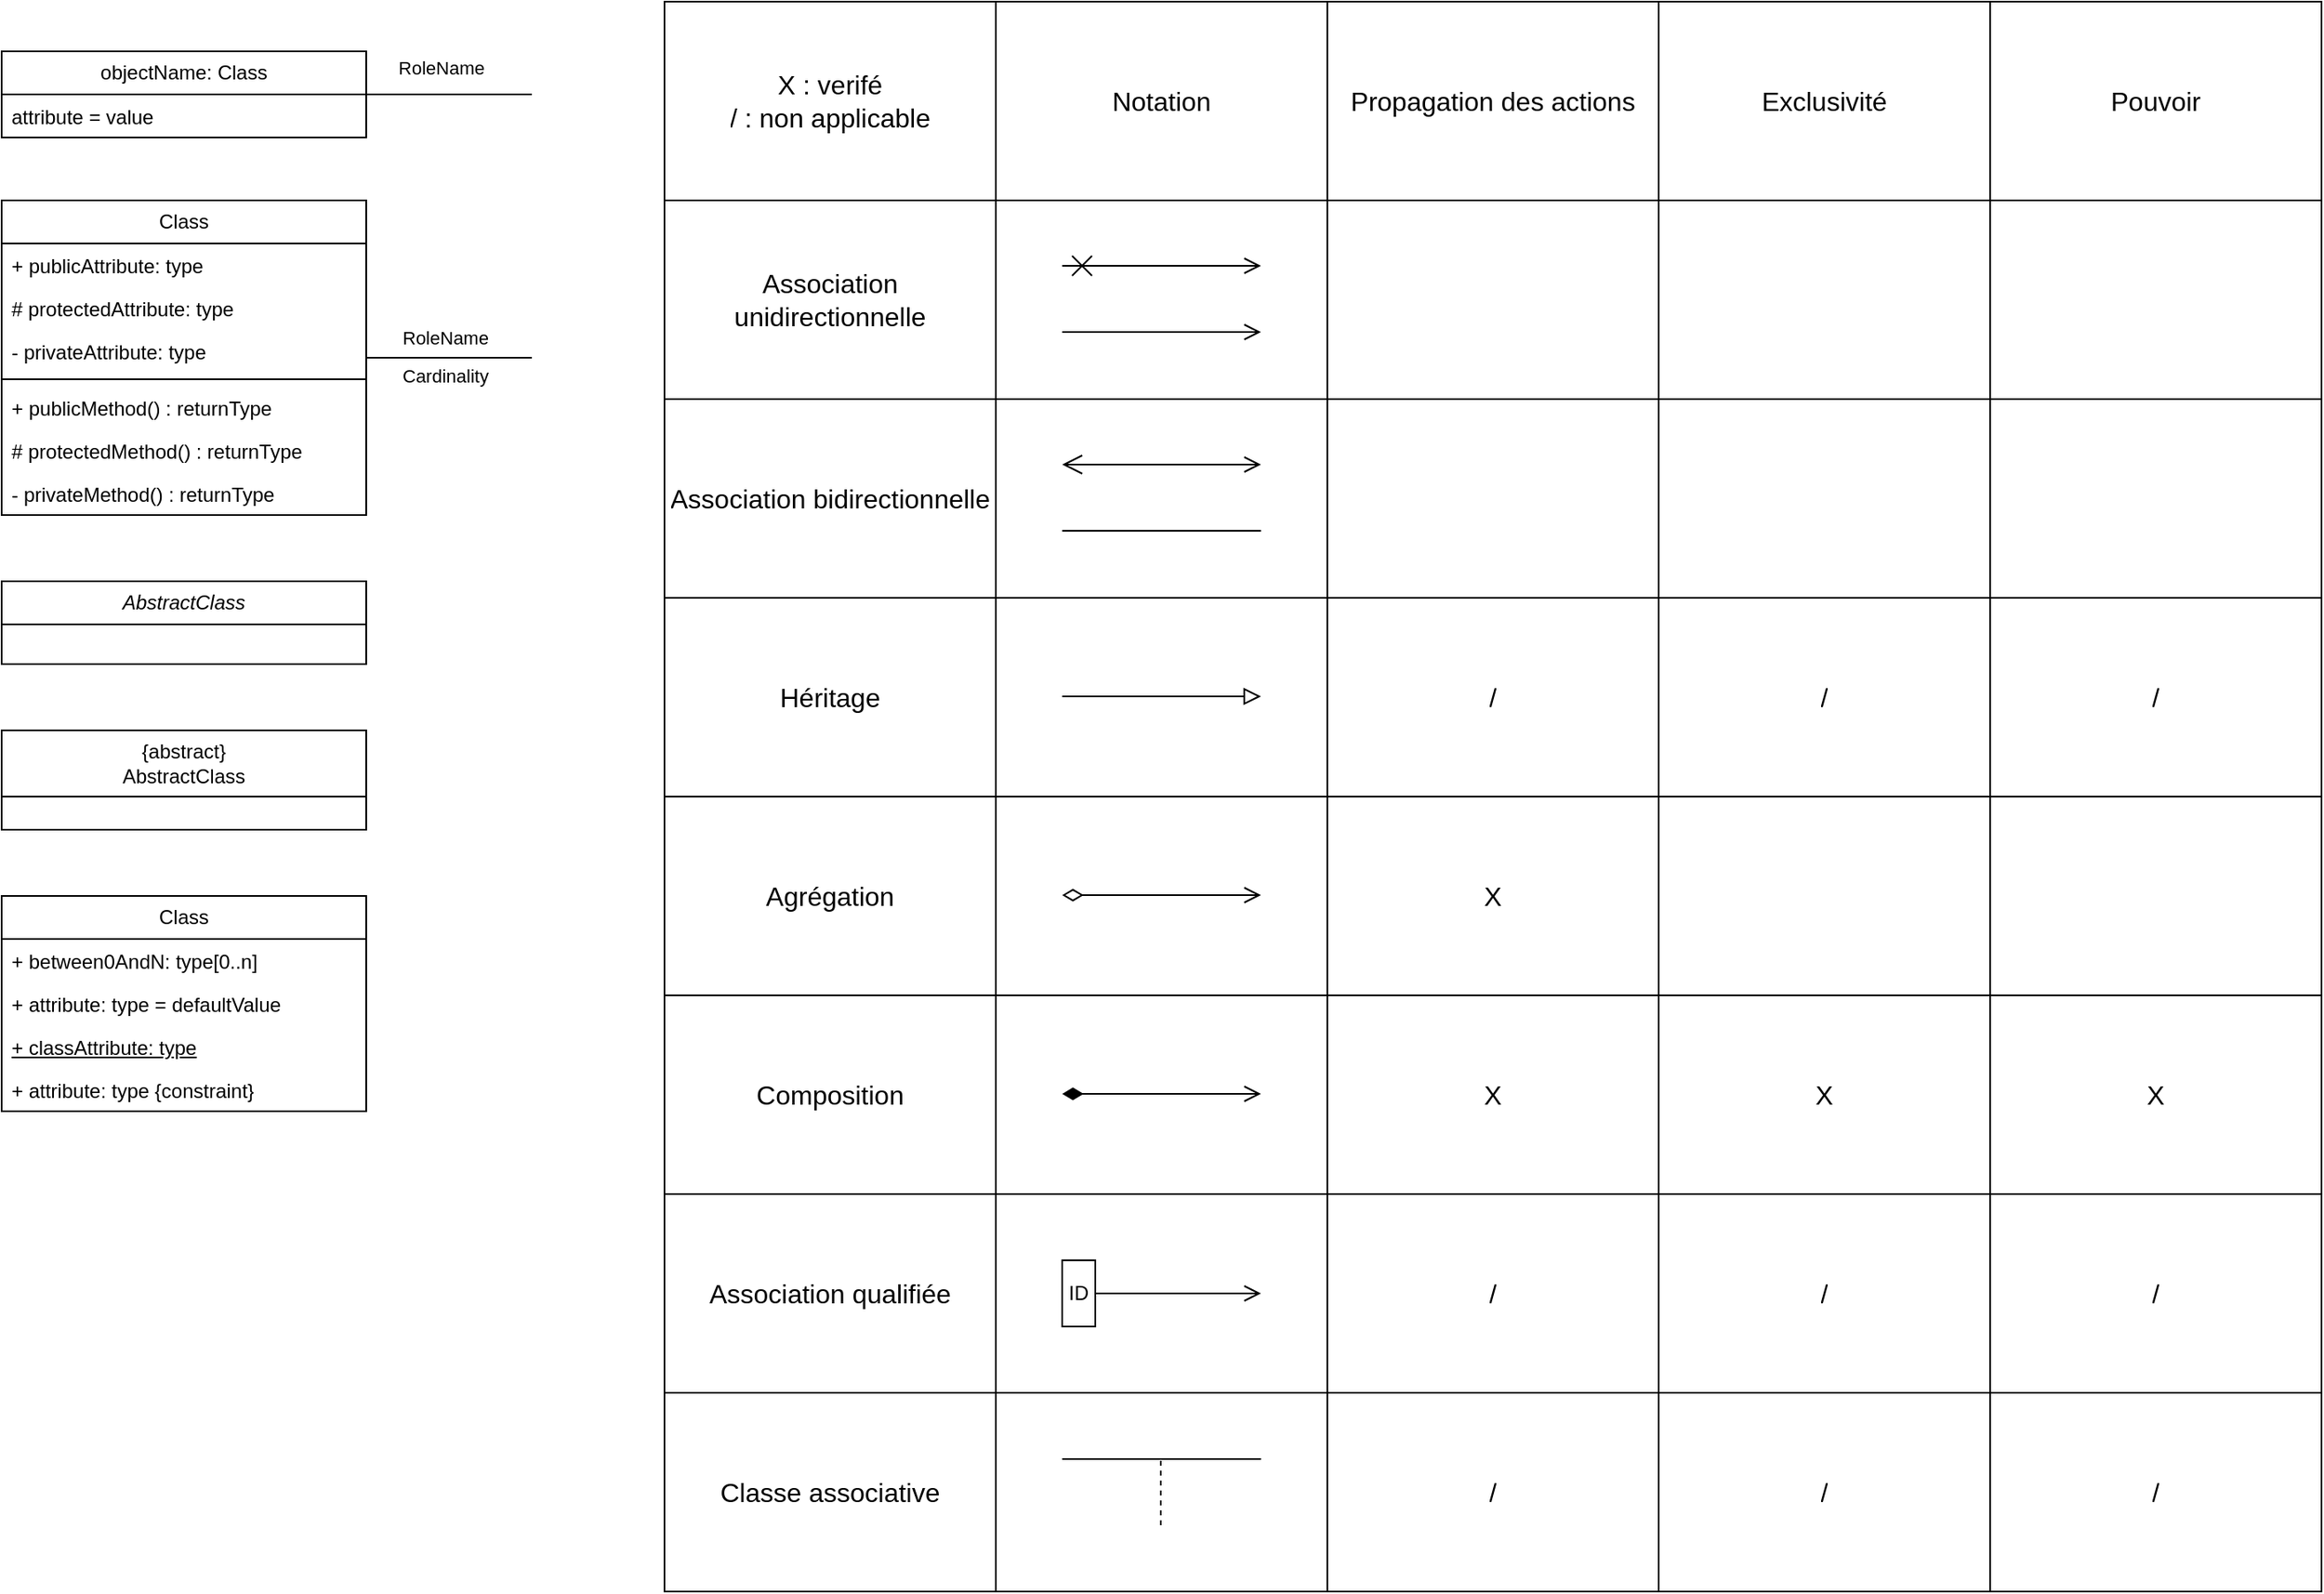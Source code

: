 <mxfile version="24.1.0" type="device">
  <diagram name="Page-1" id="8lOHCOlmDrYfSUapc80z">
    <mxGraphModel dx="1687" dy="987" grid="1" gridSize="10" guides="1" tooltips="1" connect="1" arrows="1" fold="1" page="1" pageScale="1" pageWidth="827" pageHeight="1169" math="0" shadow="0">
      <root>
        <mxCell id="0" />
        <mxCell id="1" parent="0" />
        <mxCell id="hsy_TQfEbhTopYD5MIXe-1" value="" style="shape=table;startSize=0;container=1;collapsible=0;childLayout=tableLayout;fontSize=16;swimlaneLine=1;fillColor=none;" parent="1" vertex="1">
          <mxGeometry x="480" y="400" width="1000" height="960" as="geometry" />
        </mxCell>
        <mxCell id="g7xZ_arEuvt7kssgpfFj-70" style="shape=tableRow;horizontal=0;startSize=0;swimlaneHead=0;swimlaneBody=0;strokeColor=inherit;top=0;left=0;bottom=0;right=0;collapsible=0;dropTarget=0;fillColor=none;points=[[0,0.5],[1,0.5]];portConstraint=eastwest;fontSize=16;" parent="hsy_TQfEbhTopYD5MIXe-1" vertex="1">
          <mxGeometry width="1000" height="120" as="geometry" />
        </mxCell>
        <mxCell id="g7xZ_arEuvt7kssgpfFj-71" value="X : verifé&lt;div&gt;/ : non applicable&lt;/div&gt;" style="shape=partialRectangle;html=1;whiteSpace=wrap;connectable=0;strokeColor=inherit;overflow=hidden;fillColor=none;top=0;left=0;bottom=0;right=0;pointerEvents=1;fontSize=16;container=1;" parent="g7xZ_arEuvt7kssgpfFj-70" vertex="1">
          <mxGeometry width="200" height="120" as="geometry">
            <mxRectangle width="200" height="120" as="alternateBounds" />
          </mxGeometry>
        </mxCell>
        <mxCell id="g7xZ_arEuvt7kssgpfFj-72" value="Notation" style="shape=partialRectangle;html=1;whiteSpace=wrap;connectable=0;strokeColor=inherit;overflow=hidden;fillColor=none;top=0;left=0;bottom=0;right=0;pointerEvents=1;fontSize=16;container=1;" parent="g7xZ_arEuvt7kssgpfFj-70" vertex="1">
          <mxGeometry x="200" width="200" height="120" as="geometry">
            <mxRectangle width="200" height="120" as="alternateBounds" />
          </mxGeometry>
        </mxCell>
        <mxCell id="g7xZ_arEuvt7kssgpfFj-73" value="Propagation des actions" style="shape=partialRectangle;html=1;whiteSpace=wrap;connectable=0;strokeColor=inherit;overflow=hidden;fillColor=none;top=0;left=0;bottom=0;right=0;pointerEvents=1;fontSize=16;container=1;" parent="g7xZ_arEuvt7kssgpfFj-70" vertex="1">
          <mxGeometry x="400" width="200" height="120" as="geometry">
            <mxRectangle width="200" height="120" as="alternateBounds" />
          </mxGeometry>
        </mxCell>
        <mxCell id="g7xZ_arEuvt7kssgpfFj-74" value="Exclusivité" style="shape=partialRectangle;html=1;whiteSpace=wrap;connectable=0;strokeColor=inherit;overflow=hidden;fillColor=none;top=0;left=0;bottom=0;right=0;pointerEvents=1;fontSize=16;container=1;" parent="g7xZ_arEuvt7kssgpfFj-70" vertex="1">
          <mxGeometry x="600" width="200" height="120" as="geometry">
            <mxRectangle width="200" height="120" as="alternateBounds" />
          </mxGeometry>
        </mxCell>
        <mxCell id="g7xZ_arEuvt7kssgpfFj-75" value="Pouvoir" style="shape=partialRectangle;html=1;whiteSpace=wrap;connectable=0;strokeColor=inherit;overflow=hidden;fillColor=none;top=0;left=0;bottom=0;right=0;pointerEvents=1;fontSize=16;container=1;" parent="g7xZ_arEuvt7kssgpfFj-70" vertex="1">
          <mxGeometry x="800" width="200" height="120" as="geometry">
            <mxRectangle width="200" height="120" as="alternateBounds" />
          </mxGeometry>
        </mxCell>
        <mxCell id="hsy_TQfEbhTopYD5MIXe-2" value="" style="shape=tableRow;horizontal=0;startSize=0;swimlaneHead=0;swimlaneBody=0;strokeColor=inherit;top=0;left=0;bottom=0;right=0;collapsible=0;dropTarget=0;fillColor=none;points=[[0,0.5],[1,0.5]];portConstraint=eastwest;fontSize=16;" parent="hsy_TQfEbhTopYD5MIXe-1" vertex="1">
          <mxGeometry y="120" width="1000" height="120" as="geometry" />
        </mxCell>
        <mxCell id="hsy_TQfEbhTopYD5MIXe-3" value="Association unidirectionnelle" style="shape=partialRectangle;html=1;whiteSpace=wrap;connectable=0;strokeColor=inherit;overflow=hidden;fillColor=none;top=0;left=0;bottom=0;right=0;pointerEvents=1;fontSize=16;container=1;" parent="hsy_TQfEbhTopYD5MIXe-2" vertex="1">
          <mxGeometry width="200" height="120" as="geometry">
            <mxRectangle width="200" height="120" as="alternateBounds" />
          </mxGeometry>
        </mxCell>
        <mxCell id="hsy_TQfEbhTopYD5MIXe-4" value="" style="shape=partialRectangle;html=1;whiteSpace=wrap;connectable=0;strokeColor=inherit;overflow=hidden;fillColor=none;top=0;left=0;bottom=0;right=0;pointerEvents=1;fontSize=16;container=1;" parent="hsy_TQfEbhTopYD5MIXe-2" vertex="1">
          <mxGeometry x="200" width="200" height="120" as="geometry">
            <mxRectangle width="200" height="120" as="alternateBounds" />
          </mxGeometry>
        </mxCell>
        <mxCell id="hsy_TQfEbhTopYD5MIXe-15" value="" style="endArrow=open;startArrow=cross;endFill=0;startFill=0;endSize=8;startSize=10;html=1;rounded=0;" parent="hsy_TQfEbhTopYD5MIXe-4" edge="1">
          <mxGeometry width="160" relative="1" as="geometry">
            <mxPoint x="40" y="39.5" as="sourcePoint" />
            <mxPoint x="160" y="39.5" as="targetPoint" />
          </mxGeometry>
        </mxCell>
        <mxCell id="hsy_TQfEbhTopYD5MIXe-16" value="" style="endArrow=open;startArrow=none;endFill=0;startFill=0;endSize=8;startSize=10;html=1;rounded=0;" parent="hsy_TQfEbhTopYD5MIXe-4" edge="1">
          <mxGeometry width="160" relative="1" as="geometry">
            <mxPoint x="40" y="79.5" as="sourcePoint" />
            <mxPoint x="160" y="79.5" as="targetPoint" />
          </mxGeometry>
        </mxCell>
        <mxCell id="g7xZ_arEuvt7kssgpfFj-52" value="" style="shape=partialRectangle;html=1;whiteSpace=wrap;connectable=0;strokeColor=inherit;overflow=hidden;fillColor=none;top=0;left=0;bottom=0;right=0;pointerEvents=1;fontSize=16;container=1;" parent="hsy_TQfEbhTopYD5MIXe-2" vertex="1">
          <mxGeometry x="400" width="200" height="120" as="geometry">
            <mxRectangle width="200" height="120" as="alternateBounds" />
          </mxGeometry>
        </mxCell>
        <mxCell id="g7xZ_arEuvt7kssgpfFj-45" value="" style="shape=partialRectangle;html=1;whiteSpace=wrap;connectable=0;strokeColor=inherit;overflow=hidden;fillColor=none;top=0;left=0;bottom=0;right=0;pointerEvents=1;fontSize=16;container=1;" parent="hsy_TQfEbhTopYD5MIXe-2" vertex="1">
          <mxGeometry x="600" width="200" height="120" as="geometry">
            <mxRectangle width="200" height="120" as="alternateBounds" />
          </mxGeometry>
        </mxCell>
        <mxCell id="g7xZ_arEuvt7kssgpfFj-76" style="shape=partialRectangle;html=1;whiteSpace=wrap;connectable=0;strokeColor=inherit;overflow=hidden;fillColor=none;top=0;left=0;bottom=0;right=0;pointerEvents=1;fontSize=16;container=1;" parent="hsy_TQfEbhTopYD5MIXe-2" vertex="1">
          <mxGeometry x="800" width="200" height="120" as="geometry">
            <mxRectangle width="200" height="120" as="alternateBounds" />
          </mxGeometry>
        </mxCell>
        <mxCell id="hsy_TQfEbhTopYD5MIXe-6" value="" style="shape=tableRow;horizontal=0;startSize=0;swimlaneHead=0;swimlaneBody=0;strokeColor=inherit;top=0;left=0;bottom=0;right=0;collapsible=0;dropTarget=0;fillColor=none;points=[[0,0.5],[1,0.5]];portConstraint=eastwest;fontSize=16;" parent="hsy_TQfEbhTopYD5MIXe-1" vertex="1">
          <mxGeometry y="240" width="1000" height="120" as="geometry" />
        </mxCell>
        <mxCell id="hsy_TQfEbhTopYD5MIXe-7" value="Association bidirectionnelle" style="shape=partialRectangle;html=1;whiteSpace=wrap;connectable=0;strokeColor=inherit;overflow=hidden;fillColor=none;top=0;left=0;bottom=0;right=0;pointerEvents=1;fontSize=16;container=1;" parent="hsy_TQfEbhTopYD5MIXe-6" vertex="1">
          <mxGeometry width="200" height="120" as="geometry">
            <mxRectangle width="200" height="120" as="alternateBounds" />
          </mxGeometry>
        </mxCell>
        <mxCell id="hsy_TQfEbhTopYD5MIXe-8" value="" style="shape=partialRectangle;html=1;whiteSpace=wrap;connectable=0;strokeColor=inherit;overflow=hidden;fillColor=none;top=0;left=0;bottom=0;right=0;pointerEvents=1;fontSize=16;container=1;" parent="hsy_TQfEbhTopYD5MIXe-6" vertex="1">
          <mxGeometry x="200" width="200" height="120" as="geometry">
            <mxRectangle width="200" height="120" as="alternateBounds" />
          </mxGeometry>
        </mxCell>
        <mxCell id="hsy_TQfEbhTopYD5MIXe-17" value="" style="endArrow=open;startArrow=open;endFill=0;startFill=0;endSize=8;startSize=10;html=1;rounded=0;" parent="hsy_TQfEbhTopYD5MIXe-8" edge="1">
          <mxGeometry width="160" relative="1" as="geometry">
            <mxPoint x="40" y="39.5" as="sourcePoint" />
            <mxPoint x="160" y="39.5" as="targetPoint" />
          </mxGeometry>
        </mxCell>
        <mxCell id="hsy_TQfEbhTopYD5MIXe-18" value="" style="endArrow=none;startArrow=none;endFill=0;startFill=0;endSize=8;startSize=10;html=1;rounded=0;" parent="hsy_TQfEbhTopYD5MIXe-8" edge="1">
          <mxGeometry width="160" relative="1" as="geometry">
            <mxPoint x="40" y="79.5" as="sourcePoint" />
            <mxPoint x="160" y="79.5" as="targetPoint" />
          </mxGeometry>
        </mxCell>
        <mxCell id="g7xZ_arEuvt7kssgpfFj-53" value="" style="shape=partialRectangle;html=1;whiteSpace=wrap;connectable=0;strokeColor=inherit;overflow=hidden;fillColor=none;top=0;left=0;bottom=0;right=0;pointerEvents=1;fontSize=16;container=1;" parent="hsy_TQfEbhTopYD5MIXe-6" vertex="1">
          <mxGeometry x="400" width="200" height="120" as="geometry">
            <mxRectangle width="200" height="120" as="alternateBounds" />
          </mxGeometry>
        </mxCell>
        <mxCell id="g7xZ_arEuvt7kssgpfFj-46" value="" style="shape=partialRectangle;html=1;whiteSpace=wrap;connectable=0;strokeColor=inherit;overflow=hidden;fillColor=none;top=0;left=0;bottom=0;right=0;pointerEvents=1;fontSize=16;container=1;" parent="hsy_TQfEbhTopYD5MIXe-6" vertex="1">
          <mxGeometry x="600" width="200" height="120" as="geometry">
            <mxRectangle width="200" height="120" as="alternateBounds" />
          </mxGeometry>
        </mxCell>
        <mxCell id="g7xZ_arEuvt7kssgpfFj-77" style="shape=partialRectangle;html=1;whiteSpace=wrap;connectable=0;strokeColor=inherit;overflow=hidden;fillColor=none;top=0;left=0;bottom=0;right=0;pointerEvents=1;fontSize=16;container=1;" parent="hsy_TQfEbhTopYD5MIXe-6" vertex="1">
          <mxGeometry x="800" width="200" height="120" as="geometry">
            <mxRectangle width="200" height="120" as="alternateBounds" />
          </mxGeometry>
        </mxCell>
        <mxCell id="g7xZ_arEuvt7kssgpfFj-1" style="shape=tableRow;horizontal=0;startSize=0;swimlaneHead=0;swimlaneBody=0;strokeColor=inherit;top=0;left=0;bottom=0;right=0;collapsible=0;dropTarget=0;fillColor=none;points=[[0,0.5],[1,0.5]];portConstraint=eastwest;fontSize=16;" parent="hsy_TQfEbhTopYD5MIXe-1" vertex="1">
          <mxGeometry y="360" width="1000" height="120" as="geometry" />
        </mxCell>
        <mxCell id="g7xZ_arEuvt7kssgpfFj-2" value="Héritage" style="shape=partialRectangle;html=1;whiteSpace=wrap;connectable=0;strokeColor=inherit;overflow=hidden;fillColor=none;top=0;left=0;bottom=0;right=0;pointerEvents=1;fontSize=16;container=1;" parent="g7xZ_arEuvt7kssgpfFj-1" vertex="1">
          <mxGeometry width="200" height="120" as="geometry">
            <mxRectangle width="200" height="120" as="alternateBounds" />
          </mxGeometry>
        </mxCell>
        <mxCell id="g7xZ_arEuvt7kssgpfFj-3" style="shape=partialRectangle;html=1;whiteSpace=wrap;connectable=0;strokeColor=inherit;overflow=hidden;fillColor=none;top=0;left=0;bottom=0;right=0;pointerEvents=1;fontSize=16;container=1;" parent="g7xZ_arEuvt7kssgpfFj-1" vertex="1">
          <mxGeometry x="200" width="200" height="120" as="geometry">
            <mxRectangle width="200" height="120" as="alternateBounds" />
          </mxGeometry>
        </mxCell>
        <mxCell id="g7xZ_arEuvt7kssgpfFj-4" value="" style="endArrow=block;startArrow=none;endFill=0;startFill=0;endSize=8;startSize=10;html=1;rounded=0;" parent="g7xZ_arEuvt7kssgpfFj-3" edge="1">
          <mxGeometry width="160" relative="1" as="geometry">
            <mxPoint x="40" y="59.5" as="sourcePoint" />
            <mxPoint x="160" y="59.5" as="targetPoint" />
          </mxGeometry>
        </mxCell>
        <mxCell id="g7xZ_arEuvt7kssgpfFj-54" value="/" style="shape=partialRectangle;html=1;whiteSpace=wrap;connectable=0;strokeColor=inherit;overflow=hidden;fillColor=none;top=0;left=0;bottom=0;right=0;pointerEvents=1;fontSize=16;container=1;" parent="g7xZ_arEuvt7kssgpfFj-1" vertex="1">
          <mxGeometry x="400" width="200" height="120" as="geometry">
            <mxRectangle width="200" height="120" as="alternateBounds" />
          </mxGeometry>
        </mxCell>
        <mxCell id="g7xZ_arEuvt7kssgpfFj-47" value="/" style="shape=partialRectangle;html=1;whiteSpace=wrap;connectable=0;strokeColor=inherit;overflow=hidden;fillColor=none;top=0;left=0;bottom=0;right=0;pointerEvents=1;fontSize=16;container=1;" parent="g7xZ_arEuvt7kssgpfFj-1" vertex="1">
          <mxGeometry x="600" width="200" height="120" as="geometry">
            <mxRectangle width="200" height="120" as="alternateBounds" />
          </mxGeometry>
        </mxCell>
        <mxCell id="g7xZ_arEuvt7kssgpfFj-78" value="/" style="shape=partialRectangle;html=1;whiteSpace=wrap;connectable=0;strokeColor=inherit;overflow=hidden;fillColor=none;top=0;left=0;bottom=0;right=0;pointerEvents=1;fontSize=16;container=1;" parent="g7xZ_arEuvt7kssgpfFj-1" vertex="1">
          <mxGeometry x="800" width="200" height="120" as="geometry">
            <mxRectangle width="200" height="120" as="alternateBounds" />
          </mxGeometry>
        </mxCell>
        <mxCell id="g7xZ_arEuvt7kssgpfFj-33" style="shape=tableRow;horizontal=0;startSize=0;swimlaneHead=0;swimlaneBody=0;strokeColor=inherit;top=0;left=0;bottom=0;right=0;collapsible=0;dropTarget=0;fillColor=none;points=[[0,0.5],[1,0.5]];portConstraint=eastwest;fontSize=16;" parent="hsy_TQfEbhTopYD5MIXe-1" vertex="1">
          <mxGeometry y="480" width="1000" height="120" as="geometry" />
        </mxCell>
        <mxCell id="g7xZ_arEuvt7kssgpfFj-34" value="Agrégation" style="shape=partialRectangle;html=1;whiteSpace=wrap;connectable=0;strokeColor=inherit;overflow=hidden;fillColor=none;top=0;left=0;bottom=0;right=0;pointerEvents=1;fontSize=16;container=1;" parent="g7xZ_arEuvt7kssgpfFj-33" vertex="1">
          <mxGeometry width="200" height="120" as="geometry">
            <mxRectangle width="200" height="120" as="alternateBounds" />
          </mxGeometry>
        </mxCell>
        <mxCell id="g7xZ_arEuvt7kssgpfFj-35" style="shape=partialRectangle;html=1;whiteSpace=wrap;connectable=0;strokeColor=inherit;overflow=hidden;fillColor=none;top=0;left=0;bottom=0;right=0;pointerEvents=1;fontSize=16;container=1;" parent="g7xZ_arEuvt7kssgpfFj-33" vertex="1">
          <mxGeometry x="200" width="200" height="120" as="geometry">
            <mxRectangle width="200" height="120" as="alternateBounds" />
          </mxGeometry>
        </mxCell>
        <mxCell id="g7xZ_arEuvt7kssgpfFj-41" value="" style="endArrow=open;startArrow=diamondThin;endFill=0;startFill=0;endSize=8;startSize=10;html=1;rounded=0;" parent="g7xZ_arEuvt7kssgpfFj-35" edge="1">
          <mxGeometry width="160" relative="1" as="geometry">
            <mxPoint x="40" y="59.5" as="sourcePoint" />
            <mxPoint x="160" y="59.5" as="targetPoint" />
          </mxGeometry>
        </mxCell>
        <mxCell id="g7xZ_arEuvt7kssgpfFj-55" value="X" style="shape=partialRectangle;html=1;whiteSpace=wrap;connectable=0;strokeColor=inherit;overflow=hidden;fillColor=none;top=0;left=0;bottom=0;right=0;pointerEvents=1;fontSize=16;container=1;" parent="g7xZ_arEuvt7kssgpfFj-33" vertex="1">
          <mxGeometry x="400" width="200" height="120" as="geometry">
            <mxRectangle width="200" height="120" as="alternateBounds" />
          </mxGeometry>
        </mxCell>
        <mxCell id="g7xZ_arEuvt7kssgpfFj-48" value="" style="shape=partialRectangle;html=1;whiteSpace=wrap;connectable=0;strokeColor=inherit;overflow=hidden;fillColor=none;top=0;left=0;bottom=0;right=0;pointerEvents=1;fontSize=16;container=1;" parent="g7xZ_arEuvt7kssgpfFj-33" vertex="1">
          <mxGeometry x="600" width="200" height="120" as="geometry">
            <mxRectangle width="200" height="120" as="alternateBounds" />
          </mxGeometry>
        </mxCell>
        <mxCell id="g7xZ_arEuvt7kssgpfFj-79" style="shape=partialRectangle;html=1;whiteSpace=wrap;connectable=0;strokeColor=inherit;overflow=hidden;fillColor=none;top=0;left=0;bottom=0;right=0;pointerEvents=1;fontSize=16;container=1;" parent="g7xZ_arEuvt7kssgpfFj-33" vertex="1">
          <mxGeometry x="800" width="200" height="120" as="geometry">
            <mxRectangle width="200" height="120" as="alternateBounds" />
          </mxGeometry>
        </mxCell>
        <mxCell id="g7xZ_arEuvt7kssgpfFj-18" style="shape=tableRow;horizontal=0;startSize=0;swimlaneHead=0;swimlaneBody=0;strokeColor=inherit;top=0;left=0;bottom=0;right=0;collapsible=0;dropTarget=0;fillColor=none;points=[[0,0.5],[1,0.5]];portConstraint=eastwest;fontSize=16;" parent="hsy_TQfEbhTopYD5MIXe-1" vertex="1">
          <mxGeometry y="600" width="1000" height="120" as="geometry" />
        </mxCell>
        <mxCell id="g7xZ_arEuvt7kssgpfFj-19" value="Composition" style="shape=partialRectangle;html=1;whiteSpace=wrap;connectable=0;strokeColor=inherit;overflow=hidden;fillColor=none;top=0;left=0;bottom=0;right=0;pointerEvents=1;fontSize=16;container=1;" parent="g7xZ_arEuvt7kssgpfFj-18" vertex="1">
          <mxGeometry width="200" height="120" as="geometry">
            <mxRectangle width="200" height="120" as="alternateBounds" />
          </mxGeometry>
        </mxCell>
        <mxCell id="g7xZ_arEuvt7kssgpfFj-20" style="shape=partialRectangle;html=1;whiteSpace=wrap;connectable=0;strokeColor=inherit;overflow=hidden;fillColor=none;top=0;left=0;bottom=0;right=0;pointerEvents=1;fontSize=16;container=1;" parent="g7xZ_arEuvt7kssgpfFj-18" vertex="1">
          <mxGeometry x="200" width="200" height="120" as="geometry">
            <mxRectangle width="200" height="120" as="alternateBounds" />
          </mxGeometry>
        </mxCell>
        <mxCell id="g7xZ_arEuvt7kssgpfFj-21" value="" style="endArrow=open;startArrow=diamondThin;endFill=0;startFill=1;endSize=8;startSize=10;html=1;rounded=0;" parent="g7xZ_arEuvt7kssgpfFj-20" edge="1">
          <mxGeometry width="160" relative="1" as="geometry">
            <mxPoint x="40" y="59.5" as="sourcePoint" />
            <mxPoint x="160" y="59.5" as="targetPoint" />
          </mxGeometry>
        </mxCell>
        <mxCell id="g7xZ_arEuvt7kssgpfFj-56" value="X" style="shape=partialRectangle;html=1;whiteSpace=wrap;connectable=0;strokeColor=inherit;overflow=hidden;fillColor=none;top=0;left=0;bottom=0;right=0;pointerEvents=1;fontSize=16;container=1;" parent="g7xZ_arEuvt7kssgpfFj-18" vertex="1">
          <mxGeometry x="400" width="200" height="120" as="geometry">
            <mxRectangle width="200" height="120" as="alternateBounds" />
          </mxGeometry>
        </mxCell>
        <mxCell id="g7xZ_arEuvt7kssgpfFj-49" value="X" style="shape=partialRectangle;html=1;whiteSpace=wrap;connectable=0;strokeColor=inherit;overflow=hidden;fillColor=none;top=0;left=0;bottom=0;right=0;pointerEvents=1;fontSize=16;container=1;" parent="g7xZ_arEuvt7kssgpfFj-18" vertex="1">
          <mxGeometry x="600" width="200" height="120" as="geometry">
            <mxRectangle width="200" height="120" as="alternateBounds" />
          </mxGeometry>
        </mxCell>
        <mxCell id="g7xZ_arEuvt7kssgpfFj-80" value="X" style="shape=partialRectangle;html=1;whiteSpace=wrap;connectable=0;strokeColor=inherit;overflow=hidden;fillColor=none;top=0;left=0;bottom=0;right=0;pointerEvents=1;fontSize=16;container=1;" parent="g7xZ_arEuvt7kssgpfFj-18" vertex="1">
          <mxGeometry x="800" width="200" height="120" as="geometry">
            <mxRectangle width="200" height="120" as="alternateBounds" />
          </mxGeometry>
        </mxCell>
        <mxCell id="1vd5_LuL-nNO_F7_YDlB-3" style="shape=tableRow;horizontal=0;startSize=0;swimlaneHead=0;swimlaneBody=0;strokeColor=inherit;top=0;left=0;bottom=0;right=0;collapsible=0;dropTarget=0;fillColor=none;points=[[0,0.5],[1,0.5]];portConstraint=eastwest;fontSize=16;" parent="hsy_TQfEbhTopYD5MIXe-1" vertex="1">
          <mxGeometry y="720" width="1000" height="120" as="geometry" />
        </mxCell>
        <mxCell id="1vd5_LuL-nNO_F7_YDlB-4" value="Association qualifiée" style="shape=partialRectangle;html=1;whiteSpace=wrap;connectable=0;strokeColor=inherit;overflow=hidden;fillColor=none;top=0;left=0;bottom=0;right=0;pointerEvents=1;fontSize=16;container=1;" parent="1vd5_LuL-nNO_F7_YDlB-3" vertex="1">
          <mxGeometry width="200" height="120" as="geometry">
            <mxRectangle width="200" height="120" as="alternateBounds" />
          </mxGeometry>
        </mxCell>
        <mxCell id="1vd5_LuL-nNO_F7_YDlB-5" style="shape=partialRectangle;html=1;whiteSpace=wrap;connectable=0;strokeColor=inherit;overflow=hidden;fillColor=none;top=0;left=0;bottom=0;right=0;pointerEvents=1;fontSize=16;container=1;" parent="1vd5_LuL-nNO_F7_YDlB-3" vertex="1">
          <mxGeometry x="200" width="200" height="120" as="geometry">
            <mxRectangle width="200" height="120" as="alternateBounds" />
          </mxGeometry>
        </mxCell>
        <mxCell id="1vd5_LuL-nNO_F7_YDlB-10" value="ID" style="rounded=0;whiteSpace=wrap;html=1;fillColor=none;" parent="1vd5_LuL-nNO_F7_YDlB-5" vertex="1">
          <mxGeometry x="40" y="40" width="20" height="40" as="geometry" />
        </mxCell>
        <mxCell id="1vd5_LuL-nNO_F7_YDlB-9" value="" style="endArrow=open;startArrow=none;endFill=0;startFill=0;endSize=8;startSize=10;html=1;rounded=0;exitX=1;exitY=0.5;exitDx=0;exitDy=0;" parent="1vd5_LuL-nNO_F7_YDlB-5" source="1vd5_LuL-nNO_F7_YDlB-10" edge="1">
          <mxGeometry width="160" relative="1" as="geometry">
            <mxPoint x="70" y="70" as="sourcePoint" />
            <mxPoint x="160" y="60" as="targetPoint" />
          </mxGeometry>
        </mxCell>
        <mxCell id="1vd5_LuL-nNO_F7_YDlB-6" value="/" style="shape=partialRectangle;html=1;whiteSpace=wrap;connectable=0;strokeColor=inherit;overflow=hidden;fillColor=none;top=0;left=0;bottom=0;right=0;pointerEvents=1;fontSize=16;container=1;" parent="1vd5_LuL-nNO_F7_YDlB-3" vertex="1">
          <mxGeometry x="400" width="200" height="120" as="geometry">
            <mxRectangle width="200" height="120" as="alternateBounds" />
          </mxGeometry>
        </mxCell>
        <mxCell id="1vd5_LuL-nNO_F7_YDlB-7" value="/" style="shape=partialRectangle;html=1;whiteSpace=wrap;connectable=0;strokeColor=inherit;overflow=hidden;fillColor=none;top=0;left=0;bottom=0;right=0;pointerEvents=1;fontSize=16;container=1;" parent="1vd5_LuL-nNO_F7_YDlB-3" vertex="1">
          <mxGeometry x="600" width="200" height="120" as="geometry">
            <mxRectangle width="200" height="120" as="alternateBounds" />
          </mxGeometry>
        </mxCell>
        <mxCell id="1vd5_LuL-nNO_F7_YDlB-8" value="/" style="shape=partialRectangle;html=1;whiteSpace=wrap;connectable=0;strokeColor=inherit;overflow=hidden;fillColor=none;top=0;left=0;bottom=0;right=0;pointerEvents=1;fontSize=16;container=1;" parent="1vd5_LuL-nNO_F7_YDlB-3" vertex="1">
          <mxGeometry x="800" width="200" height="120" as="geometry">
            <mxRectangle width="200" height="120" as="alternateBounds" />
          </mxGeometry>
        </mxCell>
        <mxCell id="1vd5_LuL-nNO_F7_YDlB-11" style="shape=tableRow;horizontal=0;startSize=0;swimlaneHead=0;swimlaneBody=0;strokeColor=inherit;top=0;left=0;bottom=0;right=0;collapsible=0;dropTarget=0;fillColor=none;points=[[0,0.5],[1,0.5]];portConstraint=eastwest;fontSize=16;" parent="hsy_TQfEbhTopYD5MIXe-1" vertex="1">
          <mxGeometry y="840" width="1000" height="120" as="geometry" />
        </mxCell>
        <mxCell id="1vd5_LuL-nNO_F7_YDlB-12" value="Classe associative" style="shape=partialRectangle;html=1;whiteSpace=wrap;connectable=0;strokeColor=inherit;overflow=hidden;fillColor=none;top=0;left=0;bottom=0;right=0;pointerEvents=1;fontSize=16;container=1;" parent="1vd5_LuL-nNO_F7_YDlB-11" vertex="1">
          <mxGeometry width="200" height="120" as="geometry">
            <mxRectangle width="200" height="120" as="alternateBounds" />
          </mxGeometry>
        </mxCell>
        <mxCell id="1vd5_LuL-nNO_F7_YDlB-13" style="shape=partialRectangle;html=1;whiteSpace=wrap;connectable=0;strokeColor=inherit;overflow=hidden;fillColor=none;top=0;left=0;bottom=0;right=0;pointerEvents=1;fontSize=16;container=1;" parent="1vd5_LuL-nNO_F7_YDlB-11" vertex="1">
          <mxGeometry x="200" width="200" height="120" as="geometry">
            <mxRectangle width="200" height="120" as="alternateBounds" />
          </mxGeometry>
        </mxCell>
        <mxCell id="1vd5_LuL-nNO_F7_YDlB-18" value="" style="endArrow=none;startArrow=none;endFill=0;startFill=0;endSize=8;startSize=10;html=1;rounded=0;" parent="1vd5_LuL-nNO_F7_YDlB-13" edge="1">
          <mxGeometry width="160" relative="1" as="geometry">
            <mxPoint x="40" y="40" as="sourcePoint" />
            <mxPoint x="160" y="40" as="targetPoint" />
          </mxGeometry>
        </mxCell>
        <mxCell id="1vd5_LuL-nNO_F7_YDlB-19" value="" style="endArrow=none;startArrow=none;endFill=0;startFill=0;endSize=8;startSize=10;html=1;rounded=0;dashed=1;" parent="1vd5_LuL-nNO_F7_YDlB-13" edge="1">
          <mxGeometry width="160" relative="1" as="geometry">
            <mxPoint x="99.5" y="80" as="sourcePoint" />
            <mxPoint x="99.5" y="40" as="targetPoint" />
          </mxGeometry>
        </mxCell>
        <mxCell id="1vd5_LuL-nNO_F7_YDlB-14" value="/" style="shape=partialRectangle;html=1;whiteSpace=wrap;connectable=0;strokeColor=inherit;overflow=hidden;fillColor=none;top=0;left=0;bottom=0;right=0;pointerEvents=1;fontSize=16;container=1;" parent="1vd5_LuL-nNO_F7_YDlB-11" vertex="1">
          <mxGeometry x="400" width="200" height="120" as="geometry">
            <mxRectangle width="200" height="120" as="alternateBounds" />
          </mxGeometry>
        </mxCell>
        <mxCell id="1vd5_LuL-nNO_F7_YDlB-15" value="/" style="shape=partialRectangle;html=1;whiteSpace=wrap;connectable=0;strokeColor=inherit;overflow=hidden;fillColor=none;top=0;left=0;bottom=0;right=0;pointerEvents=1;fontSize=16;container=1;" parent="1vd5_LuL-nNO_F7_YDlB-11" vertex="1">
          <mxGeometry x="600" width="200" height="120" as="geometry">
            <mxRectangle width="200" height="120" as="alternateBounds" />
          </mxGeometry>
        </mxCell>
        <mxCell id="1vd5_LuL-nNO_F7_YDlB-16" value="/" style="shape=partialRectangle;html=1;whiteSpace=wrap;connectable=0;strokeColor=inherit;overflow=hidden;fillColor=none;top=0;left=0;bottom=0;right=0;pointerEvents=1;fontSize=16;container=1;" parent="1vd5_LuL-nNO_F7_YDlB-11" vertex="1">
          <mxGeometry x="800" width="200" height="120" as="geometry">
            <mxRectangle width="200" height="120" as="alternateBounds" />
          </mxGeometry>
        </mxCell>
        <mxCell id="Pb2arIrTU9XFgY2DHt_e-15" style="rounded=0;orthogonalLoop=1;jettySize=auto;html=1;endArrow=none;endFill=0;" parent="1" source="Pb2arIrTU9XFgY2DHt_e-1" edge="1">
          <mxGeometry relative="1" as="geometry">
            <mxPoint x="400" y="615" as="targetPoint" />
          </mxGeometry>
        </mxCell>
        <mxCell id="Pb2arIrTU9XFgY2DHt_e-16" value="RoleName" style="edgeLabel;html=1;align=left;verticalAlign=middle;resizable=0;points=[];" parent="Pb2arIrTU9XFgY2DHt_e-15" vertex="1" connectable="0">
          <mxGeometry x="-0.71" y="-1" relative="1" as="geometry">
            <mxPoint x="5" y="-13" as="offset" />
          </mxGeometry>
        </mxCell>
        <mxCell id="Pb2arIrTU9XFgY2DHt_e-17" value="Cardinality" style="edgeLabel;html=1;align=left;verticalAlign=middle;resizable=0;points=[];" parent="Pb2arIrTU9XFgY2DHt_e-15" vertex="1" connectable="0">
          <mxGeometry x="-0.465" relative="1" as="geometry">
            <mxPoint x="-7" y="11" as="offset" />
          </mxGeometry>
        </mxCell>
        <mxCell id="Pb2arIrTU9XFgY2DHt_e-1" value="Class" style="swimlane;fontStyle=0;childLayout=stackLayout;horizontal=1;startSize=26;fillColor=none;horizontalStack=0;resizeParent=1;resizeParentMax=0;resizeLast=0;collapsible=1;marginBottom=0;whiteSpace=wrap;html=1;" parent="1" vertex="1">
          <mxGeometry x="80" y="520" width="220" height="190" as="geometry" />
        </mxCell>
        <mxCell id="Pb2arIrTU9XFgY2DHt_e-2" value="+ publicAttribute: type" style="text;strokeColor=none;fillColor=none;align=left;verticalAlign=top;spacingLeft=4;spacingRight=4;overflow=hidden;rotatable=0;points=[[0,0.5],[1,0.5]];portConstraint=eastwest;whiteSpace=wrap;html=1;" parent="Pb2arIrTU9XFgY2DHt_e-1" vertex="1">
          <mxGeometry y="26" width="220" height="26" as="geometry" />
        </mxCell>
        <mxCell id="Pb2arIrTU9XFgY2DHt_e-3" value="# protectedAttribute: type" style="text;strokeColor=none;fillColor=none;align=left;verticalAlign=top;spacingLeft=4;spacingRight=4;overflow=hidden;rotatable=0;points=[[0,0.5],[1,0.5]];portConstraint=eastwest;whiteSpace=wrap;html=1;" parent="Pb2arIrTU9XFgY2DHt_e-1" vertex="1">
          <mxGeometry y="52" width="220" height="26" as="geometry" />
        </mxCell>
        <mxCell id="Pb2arIrTU9XFgY2DHt_e-13" value="- privateAttribute: type" style="text;strokeColor=none;fillColor=none;align=left;verticalAlign=top;spacingLeft=4;spacingRight=4;overflow=hidden;rotatable=0;points=[[0,0.5],[1,0.5]];portConstraint=eastwest;whiteSpace=wrap;html=1;" parent="Pb2arIrTU9XFgY2DHt_e-1" vertex="1">
          <mxGeometry y="78" width="220" height="26" as="geometry" />
        </mxCell>
        <mxCell id="Pb2arIrTU9XFgY2DHt_e-14" value="" style="line;strokeWidth=1;fillColor=none;align=left;verticalAlign=middle;spacingTop=-1;spacingLeft=3;spacingRight=3;rotatable=0;labelPosition=right;points=[];portConstraint=eastwest;strokeColor=inherit;" parent="Pb2arIrTU9XFgY2DHt_e-1" vertex="1">
          <mxGeometry y="104" width="220" height="8" as="geometry" />
        </mxCell>
        <mxCell id="Pb2arIrTU9XFgY2DHt_e-4" value="+ publicMethod() : returnType" style="text;strokeColor=none;fillColor=none;align=left;verticalAlign=top;spacingLeft=4;spacingRight=4;overflow=hidden;rotatable=0;points=[[0,0.5],[1,0.5]];portConstraint=eastwest;whiteSpace=wrap;html=1;" parent="Pb2arIrTU9XFgY2DHt_e-1" vertex="1">
          <mxGeometry y="112" width="220" height="26" as="geometry" />
        </mxCell>
        <mxCell id="Pb2arIrTU9XFgY2DHt_e-19" value="# protectedMethod() : returnType" style="text;strokeColor=none;fillColor=none;align=left;verticalAlign=top;spacingLeft=4;spacingRight=4;overflow=hidden;rotatable=0;points=[[0,0.5],[1,0.5]];portConstraint=eastwest;whiteSpace=wrap;html=1;" parent="Pb2arIrTU9XFgY2DHt_e-1" vertex="1">
          <mxGeometry y="138" width="220" height="26" as="geometry" />
        </mxCell>
        <mxCell id="Pb2arIrTU9XFgY2DHt_e-31" value="- privateMethod() : returnType" style="text;strokeColor=none;fillColor=none;align=left;verticalAlign=top;spacingLeft=4;spacingRight=4;overflow=hidden;rotatable=0;points=[[0,0.5],[1,0.5]];portConstraint=eastwest;whiteSpace=wrap;html=1;" parent="Pb2arIrTU9XFgY2DHt_e-1" vertex="1">
          <mxGeometry y="164" width="220" height="26" as="geometry" />
        </mxCell>
        <mxCell id="Pb2arIrTU9XFgY2DHt_e-35" style="edgeStyle=orthogonalEdgeStyle;rounded=0;orthogonalLoop=1;jettySize=auto;html=1;endArrow=none;endFill=0;" parent="1" source="Pb2arIrTU9XFgY2DHt_e-21" edge="1">
          <mxGeometry relative="1" as="geometry">
            <mxPoint x="400" y="456" as="targetPoint" />
          </mxGeometry>
        </mxCell>
        <mxCell id="Pb2arIrTU9XFgY2DHt_e-37" value="RoleName" style="edgeLabel;html=1;align=center;verticalAlign=middle;resizable=0;points=[];" parent="Pb2arIrTU9XFgY2DHt_e-35" vertex="1" connectable="0">
          <mxGeometry x="-0.244" y="3" relative="1" as="geometry">
            <mxPoint x="7" y="-13" as="offset" />
          </mxGeometry>
        </mxCell>
        <mxCell id="Pb2arIrTU9XFgY2DHt_e-21" value="objectName: Class" style="swimlane;fontStyle=0;childLayout=stackLayout;horizontal=1;startSize=26;fillColor=none;horizontalStack=0;resizeParent=1;resizeParentMax=0;resizeLast=0;collapsible=1;marginBottom=0;whiteSpace=wrap;html=1;" parent="1" vertex="1">
          <mxGeometry x="80" y="430" width="220" height="52" as="geometry" />
        </mxCell>
        <mxCell id="Pb2arIrTU9XFgY2DHt_e-29" value="attribute = value" style="text;strokeColor=none;fillColor=none;align=left;verticalAlign=top;spacingLeft=4;spacingRight=4;overflow=hidden;rotatable=0;points=[[0,0.5],[1,0.5]];portConstraint=eastwest;whiteSpace=wrap;html=1;" parent="Pb2arIrTU9XFgY2DHt_e-21" vertex="1">
          <mxGeometry y="26" width="220" height="26" as="geometry" />
        </mxCell>
        <mxCell id="g7xZ_arEuvt7kssgpfFj-5" value="&lt;i&gt;AbstractClass&lt;/i&gt;" style="swimlane;fontStyle=0;childLayout=stackLayout;horizontal=1;startSize=26;fillColor=none;horizontalStack=0;resizeParent=1;resizeParentMax=0;resizeLast=0;collapsible=1;marginBottom=0;whiteSpace=wrap;html=1;" parent="1" vertex="1">
          <mxGeometry x="80" y="750" width="220" height="50" as="geometry" />
        </mxCell>
        <mxCell id="g7xZ_arEuvt7kssgpfFj-13" value="{abstract}&lt;div&gt;AbstractClass&lt;/div&gt;" style="swimlane;fontStyle=0;childLayout=stackLayout;horizontal=1;startSize=40;fillColor=none;horizontalStack=0;resizeParent=1;resizeParentMax=0;resizeLast=0;collapsible=1;marginBottom=0;whiteSpace=wrap;html=1;" parent="1" vertex="1">
          <mxGeometry x="80" y="840" width="220" height="60" as="geometry" />
        </mxCell>
        <mxCell id="g7xZ_arEuvt7kssgpfFj-15" value="Class" style="swimlane;fontStyle=0;childLayout=stackLayout;horizontal=1;startSize=26;fillColor=none;horizontalStack=0;resizeParent=1;resizeParentMax=0;resizeLast=0;collapsible=1;marginBottom=0;whiteSpace=wrap;html=1;" parent="1" vertex="1">
          <mxGeometry x="80" y="940" width="220" height="130" as="geometry" />
        </mxCell>
        <mxCell id="g7xZ_arEuvt7kssgpfFj-17" value="+ between0AndN: type[0..n]" style="text;strokeColor=none;fillColor=none;align=left;verticalAlign=top;spacingLeft=4;spacingRight=4;overflow=hidden;rotatable=0;points=[[0,0.5],[1,0.5]];portConstraint=eastwest;whiteSpace=wrap;html=1;" parent="g7xZ_arEuvt7kssgpfFj-15" vertex="1">
          <mxGeometry y="26" width="220" height="26" as="geometry" />
        </mxCell>
        <mxCell id="g7xZ_arEuvt7kssgpfFj-145" value="+ attribute: type = defaultValue" style="text;strokeColor=none;fillColor=none;align=left;verticalAlign=top;spacingLeft=4;spacingRight=4;overflow=hidden;rotatable=0;points=[[0,0.5],[1,0.5]];portConstraint=eastwest;whiteSpace=wrap;html=1;" parent="g7xZ_arEuvt7kssgpfFj-15" vertex="1">
          <mxGeometry y="52" width="220" height="26" as="geometry" />
        </mxCell>
        <mxCell id="g7xZ_arEuvt7kssgpfFj-146" value="&lt;u&gt;+ classAttribute: type&lt;/u&gt;" style="text;strokeColor=none;fillColor=none;align=left;verticalAlign=top;spacingLeft=4;spacingRight=4;overflow=hidden;rotatable=0;points=[[0,0.5],[1,0.5]];portConstraint=eastwest;whiteSpace=wrap;html=1;" parent="g7xZ_arEuvt7kssgpfFj-15" vertex="1">
          <mxGeometry y="78" width="220" height="26" as="geometry" />
        </mxCell>
        <mxCell id="1vd5_LuL-nNO_F7_YDlB-2" value="+ attribute: type {constraint}" style="text;strokeColor=none;fillColor=none;align=left;verticalAlign=top;spacingLeft=4;spacingRight=4;overflow=hidden;rotatable=0;points=[[0,0.5],[1,0.5]];portConstraint=eastwest;whiteSpace=wrap;html=1;" parent="g7xZ_arEuvt7kssgpfFj-15" vertex="1">
          <mxGeometry y="104" width="220" height="26" as="geometry" />
        </mxCell>
      </root>
    </mxGraphModel>
  </diagram>
</mxfile>
